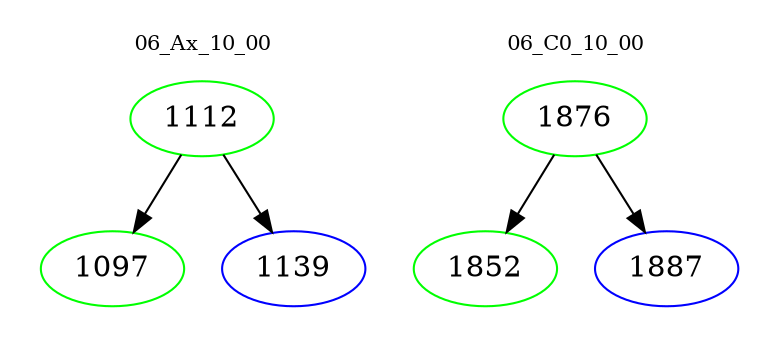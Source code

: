 digraph{
subgraph cluster_0 {
color = white
label = "06_Ax_10_00";
fontsize=10;
T0_1112 [label="1112", color="green"]
T0_1112 -> T0_1097 [color="black"]
T0_1097 [label="1097", color="green"]
T0_1112 -> T0_1139 [color="black"]
T0_1139 [label="1139", color="blue"]
}
subgraph cluster_1 {
color = white
label = "06_C0_10_00";
fontsize=10;
T1_1876 [label="1876", color="green"]
T1_1876 -> T1_1852 [color="black"]
T1_1852 [label="1852", color="green"]
T1_1876 -> T1_1887 [color="black"]
T1_1887 [label="1887", color="blue"]
}
}
